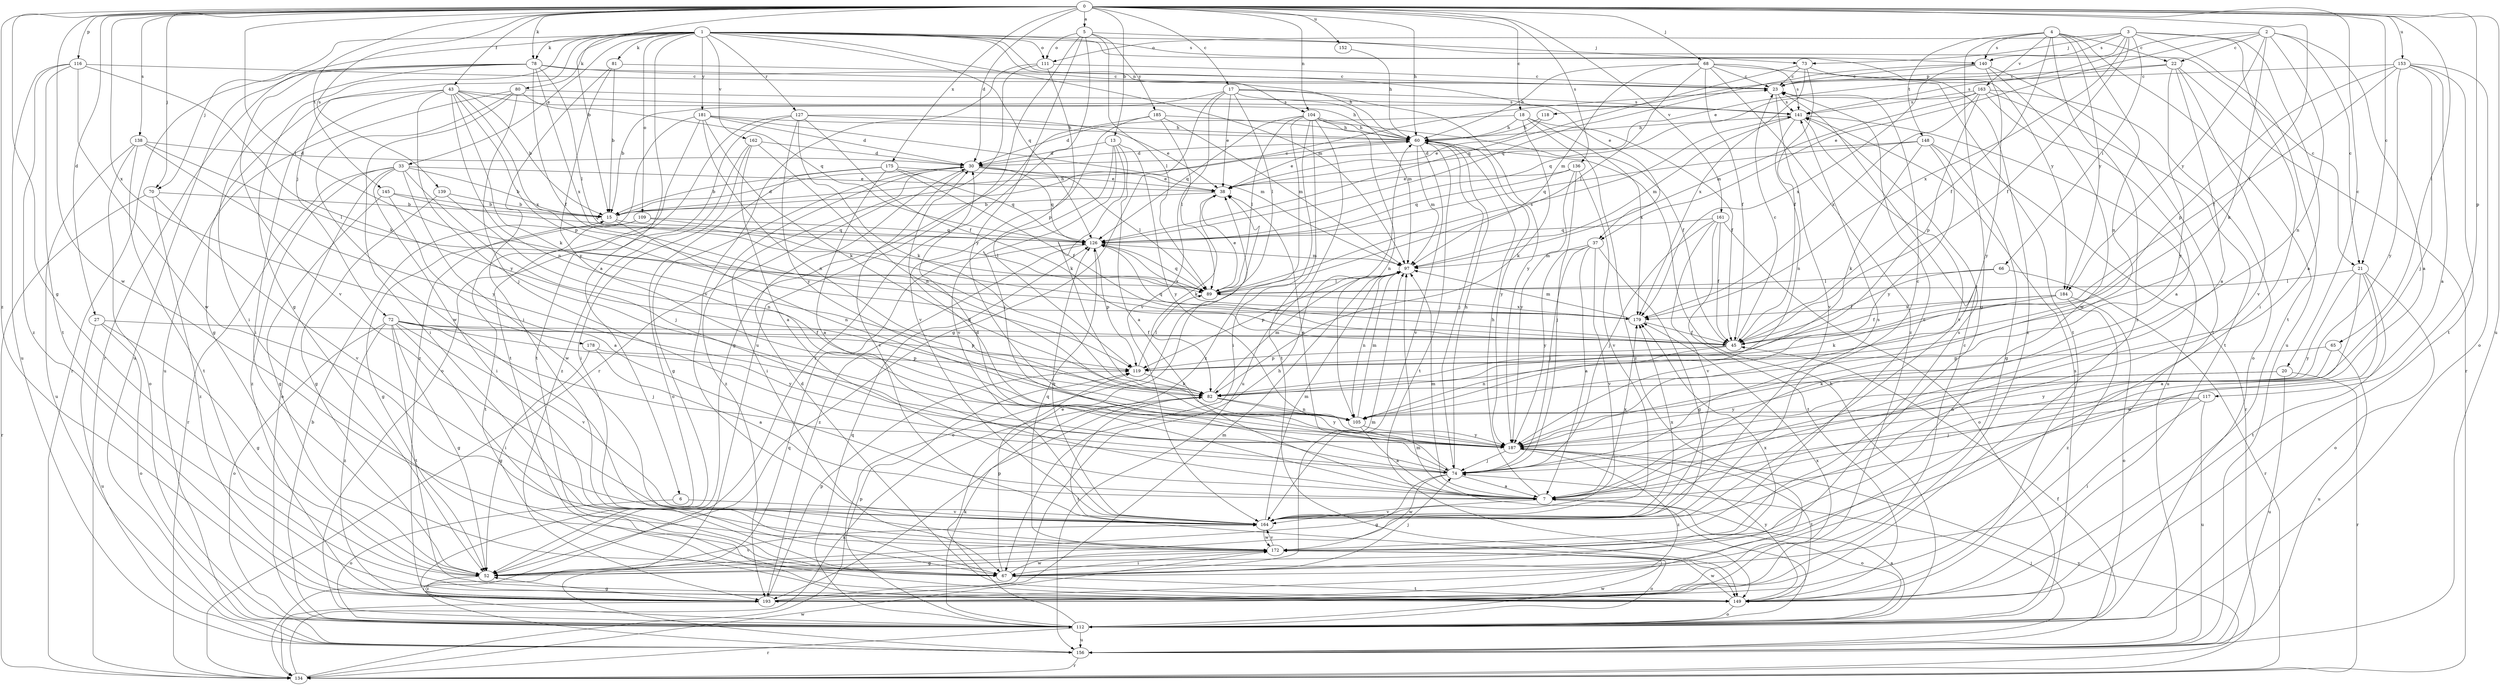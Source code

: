 strict digraph  {
0;
1;
2;
3;
4;
5;
6;
7;
13;
15;
17;
18;
20;
21;
22;
23;
27;
30;
33;
37;
38;
43;
45;
52;
60;
65;
66;
67;
68;
70;
72;
73;
74;
78;
80;
81;
82;
89;
97;
104;
105;
109;
111;
112;
116;
117;
118;
119;
126;
127;
134;
136;
138;
139;
140;
141;
145;
148;
149;
152;
153;
156;
161;
162;
163;
164;
172;
175;
178;
179;
181;
184;
185;
187;
193;
0 -> 5  [label=a];
0 -> 13  [label=b];
0 -> 15  [label=b];
0 -> 17  [label=c];
0 -> 18  [label=c];
0 -> 20  [label=c];
0 -> 21  [label=c];
0 -> 27  [label=d];
0 -> 30  [label=d];
0 -> 43  [label=f];
0 -> 45  [label=f];
0 -> 52  [label=g];
0 -> 60  [label=h];
0 -> 65  [label=i];
0 -> 68  [label=j];
0 -> 70  [label=j];
0 -> 78  [label=k];
0 -> 89  [label=l];
0 -> 104  [label=n];
0 -> 116  [label=p];
0 -> 117  [label=p];
0 -> 136  [label=s];
0 -> 138  [label=s];
0 -> 139  [label=s];
0 -> 145  [label=t];
0 -> 152  [label=u];
0 -> 153  [label=u];
0 -> 156  [label=u];
0 -> 161  [label=v];
0 -> 172  [label=w];
0 -> 175  [label=x];
0 -> 178  [label=x];
0 -> 193  [label=z];
1 -> 6  [label=a];
1 -> 21  [label=c];
1 -> 33  [label=e];
1 -> 37  [label=e];
1 -> 52  [label=g];
1 -> 70  [label=j];
1 -> 72  [label=j];
1 -> 78  [label=k];
1 -> 80  [label=k];
1 -> 81  [label=k];
1 -> 97  [label=m];
1 -> 104  [label=n];
1 -> 109  [label=o];
1 -> 111  [label=o];
1 -> 126  [label=q];
1 -> 127  [label=r];
1 -> 134  [label=r];
1 -> 140  [label=s];
1 -> 162  [label=v];
1 -> 181  [label=y];
1 -> 184  [label=y];
2 -> 7  [label=a];
2 -> 21  [label=c];
2 -> 22  [label=c];
2 -> 37  [label=e];
2 -> 38  [label=e];
2 -> 82  [label=k];
2 -> 105  [label=n];
2 -> 184  [label=y];
3 -> 7  [label=a];
3 -> 45  [label=f];
3 -> 66  [label=i];
3 -> 67  [label=i];
3 -> 73  [label=j];
3 -> 111  [label=o];
3 -> 118  [label=p];
3 -> 140  [label=s];
3 -> 156  [label=u];
3 -> 179  [label=x];
4 -> 22  [label=c];
4 -> 45  [label=f];
4 -> 52  [label=g];
4 -> 105  [label=n];
4 -> 140  [label=s];
4 -> 148  [label=t];
4 -> 149  [label=t];
4 -> 163  [label=v];
4 -> 184  [label=y];
4 -> 193  [label=z];
5 -> 73  [label=j];
5 -> 89  [label=l];
5 -> 111  [label=o];
5 -> 134  [label=r];
5 -> 156  [label=u];
5 -> 185  [label=y];
5 -> 187  [label=y];
6 -> 112  [label=o];
6 -> 164  [label=v];
7 -> 30  [label=d];
7 -> 60  [label=h];
7 -> 97  [label=m];
7 -> 112  [label=o];
7 -> 164  [label=v];
7 -> 179  [label=x];
13 -> 7  [label=a];
13 -> 30  [label=d];
13 -> 74  [label=j];
13 -> 82  [label=k];
13 -> 164  [label=v];
13 -> 187  [label=y];
15 -> 23  [label=c];
15 -> 30  [label=d];
15 -> 60  [label=h];
15 -> 105  [label=n];
15 -> 126  [label=q];
17 -> 15  [label=b];
17 -> 38  [label=e];
17 -> 52  [label=g];
17 -> 89  [label=l];
17 -> 97  [label=m];
17 -> 141  [label=s];
17 -> 164  [label=v];
17 -> 187  [label=y];
18 -> 30  [label=d];
18 -> 45  [label=f];
18 -> 60  [label=h];
18 -> 82  [label=k];
18 -> 179  [label=x];
18 -> 193  [label=z];
20 -> 82  [label=k];
20 -> 134  [label=r];
20 -> 156  [label=u];
20 -> 187  [label=y];
21 -> 7  [label=a];
21 -> 89  [label=l];
21 -> 112  [label=o];
21 -> 149  [label=t];
21 -> 172  [label=w];
21 -> 187  [label=y];
22 -> 7  [label=a];
22 -> 23  [label=c];
22 -> 134  [label=r];
22 -> 141  [label=s];
22 -> 164  [label=v];
22 -> 187  [label=y];
23 -> 141  [label=s];
23 -> 164  [label=v];
27 -> 45  [label=f];
27 -> 52  [label=g];
27 -> 112  [label=o];
27 -> 156  [label=u];
30 -> 38  [label=e];
30 -> 52  [label=g];
30 -> 67  [label=i];
30 -> 89  [label=l];
30 -> 126  [label=q];
30 -> 164  [label=v];
30 -> 193  [label=z];
33 -> 15  [label=b];
33 -> 38  [label=e];
33 -> 67  [label=i];
33 -> 74  [label=j];
33 -> 112  [label=o];
33 -> 134  [label=r];
33 -> 172  [label=w];
33 -> 193  [label=z];
37 -> 7  [label=a];
37 -> 52  [label=g];
37 -> 74  [label=j];
37 -> 97  [label=m];
37 -> 164  [label=v];
37 -> 187  [label=y];
38 -> 15  [label=b];
38 -> 82  [label=k];
43 -> 15  [label=b];
43 -> 52  [label=g];
43 -> 60  [label=h];
43 -> 67  [label=i];
43 -> 82  [label=k];
43 -> 105  [label=n];
43 -> 119  [label=p];
43 -> 141  [label=s];
43 -> 179  [label=x];
43 -> 187  [label=y];
45 -> 23  [label=c];
45 -> 105  [label=n];
45 -> 119  [label=p];
45 -> 126  [label=q];
52 -> 164  [label=v];
52 -> 193  [label=z];
60 -> 30  [label=d];
60 -> 38  [label=e];
60 -> 74  [label=j];
60 -> 97  [label=m];
60 -> 149  [label=t];
60 -> 164  [label=v];
60 -> 187  [label=y];
65 -> 119  [label=p];
65 -> 156  [label=u];
65 -> 187  [label=y];
66 -> 45  [label=f];
66 -> 89  [label=l];
66 -> 134  [label=r];
67 -> 74  [label=j];
67 -> 97  [label=m];
67 -> 119  [label=p];
67 -> 149  [label=t];
67 -> 172  [label=w];
67 -> 179  [label=x];
68 -> 23  [label=c];
68 -> 45  [label=f];
68 -> 60  [label=h];
68 -> 89  [label=l];
68 -> 97  [label=m];
68 -> 141  [label=s];
68 -> 149  [label=t];
68 -> 193  [label=z];
70 -> 15  [label=b];
70 -> 134  [label=r];
70 -> 164  [label=v];
70 -> 193  [label=z];
72 -> 45  [label=f];
72 -> 52  [label=g];
72 -> 67  [label=i];
72 -> 74  [label=j];
72 -> 112  [label=o];
72 -> 119  [label=p];
72 -> 149  [label=t];
72 -> 164  [label=v];
72 -> 187  [label=y];
72 -> 193  [label=z];
73 -> 23  [label=c];
73 -> 45  [label=f];
73 -> 126  [label=q];
73 -> 179  [label=x];
73 -> 193  [label=z];
74 -> 7  [label=a];
74 -> 23  [label=c];
74 -> 30  [label=d];
74 -> 38  [label=e];
74 -> 52  [label=g];
74 -> 60  [label=h];
74 -> 172  [label=w];
78 -> 23  [label=c];
78 -> 45  [label=f];
78 -> 60  [label=h];
78 -> 67  [label=i];
78 -> 89  [label=l];
78 -> 134  [label=r];
78 -> 156  [label=u];
78 -> 164  [label=v];
78 -> 179  [label=x];
80 -> 67  [label=i];
80 -> 74  [label=j];
80 -> 126  [label=q];
80 -> 141  [label=s];
80 -> 156  [label=u];
80 -> 172  [label=w];
81 -> 15  [label=b];
81 -> 23  [label=c];
81 -> 67  [label=i];
81 -> 187  [label=y];
82 -> 97  [label=m];
82 -> 105  [label=n];
82 -> 149  [label=t];
82 -> 187  [label=y];
89 -> 38  [label=e];
89 -> 126  [label=q];
89 -> 141  [label=s];
89 -> 179  [label=x];
97 -> 89  [label=l];
97 -> 105  [label=n];
97 -> 119  [label=p];
104 -> 45  [label=f];
104 -> 60  [label=h];
104 -> 67  [label=i];
104 -> 89  [label=l];
104 -> 105  [label=n];
104 -> 126  [label=q];
104 -> 149  [label=t];
104 -> 156  [label=u];
104 -> 193  [label=z];
105 -> 7  [label=a];
105 -> 97  [label=m];
105 -> 187  [label=y];
109 -> 52  [label=g];
109 -> 89  [label=l];
109 -> 126  [label=q];
109 -> 149  [label=t];
111 -> 23  [label=c];
111 -> 119  [label=p];
111 -> 134  [label=r];
111 -> 164  [label=v];
112 -> 7  [label=a];
112 -> 15  [label=b];
112 -> 38  [label=e];
112 -> 60  [label=h];
112 -> 82  [label=k];
112 -> 97  [label=m];
112 -> 119  [label=p];
112 -> 126  [label=q];
112 -> 134  [label=r];
112 -> 141  [label=s];
112 -> 156  [label=u];
112 -> 172  [label=w];
116 -> 23  [label=c];
116 -> 82  [label=k];
116 -> 149  [label=t];
116 -> 156  [label=u];
116 -> 172  [label=w];
116 -> 193  [label=z];
117 -> 67  [label=i];
117 -> 74  [label=j];
117 -> 105  [label=n];
117 -> 156  [label=u];
118 -> 38  [label=e];
118 -> 60  [label=h];
119 -> 82  [label=k];
119 -> 89  [label=l];
126 -> 97  [label=m];
126 -> 119  [label=p];
126 -> 179  [label=x];
126 -> 193  [label=z];
127 -> 38  [label=e];
127 -> 45  [label=f];
127 -> 60  [label=h];
127 -> 82  [label=k];
127 -> 112  [label=o];
127 -> 149  [label=t];
127 -> 187  [label=y];
134 -> 38  [label=e];
134 -> 82  [label=k];
134 -> 172  [label=w];
134 -> 187  [label=y];
136 -> 38  [label=e];
136 -> 74  [label=j];
136 -> 126  [label=q];
136 -> 164  [label=v];
136 -> 187  [label=y];
138 -> 30  [label=d];
138 -> 89  [label=l];
138 -> 112  [label=o];
138 -> 149  [label=t];
138 -> 156  [label=u];
138 -> 187  [label=y];
139 -> 15  [label=b];
139 -> 52  [label=g];
139 -> 105  [label=n];
140 -> 23  [label=c];
140 -> 126  [label=q];
140 -> 149  [label=t];
140 -> 172  [label=w];
140 -> 179  [label=x];
140 -> 187  [label=y];
141 -> 60  [label=h];
141 -> 97  [label=m];
141 -> 105  [label=n];
141 -> 156  [label=u];
141 -> 164  [label=v];
145 -> 7  [label=a];
145 -> 15  [label=b];
145 -> 52  [label=g];
145 -> 126  [label=q];
148 -> 30  [label=d];
148 -> 52  [label=g];
148 -> 82  [label=k];
148 -> 126  [label=q];
148 -> 134  [label=r];
148 -> 187  [label=y];
149 -> 30  [label=d];
149 -> 112  [label=o];
149 -> 172  [label=w];
149 -> 187  [label=y];
152 -> 60  [label=h];
153 -> 7  [label=a];
153 -> 23  [label=c];
153 -> 45  [label=f];
153 -> 74  [label=j];
153 -> 112  [label=o];
153 -> 119  [label=p];
153 -> 149  [label=t];
153 -> 187  [label=y];
156 -> 45  [label=f];
156 -> 74  [label=j];
156 -> 126  [label=q];
156 -> 134  [label=r];
161 -> 45  [label=f];
161 -> 74  [label=j];
161 -> 112  [label=o];
161 -> 126  [label=q];
161 -> 149  [label=t];
161 -> 164  [label=v];
162 -> 7  [label=a];
162 -> 30  [label=d];
162 -> 67  [label=i];
162 -> 105  [label=n];
162 -> 193  [label=z];
163 -> 7  [label=a];
163 -> 97  [label=m];
163 -> 112  [label=o];
163 -> 119  [label=p];
163 -> 126  [label=q];
163 -> 141  [label=s];
163 -> 149  [label=t];
163 -> 179  [label=x];
164 -> 97  [label=m];
164 -> 126  [label=q];
164 -> 141  [label=s];
164 -> 172  [label=w];
164 -> 179  [label=x];
172 -> 23  [label=c];
172 -> 52  [label=g];
172 -> 67  [label=i];
172 -> 112  [label=o];
172 -> 126  [label=q];
172 -> 141  [label=s];
172 -> 164  [label=v];
175 -> 7  [label=a];
175 -> 15  [label=b];
175 -> 38  [label=e];
175 -> 45  [label=f];
175 -> 112  [label=o];
175 -> 126  [label=q];
178 -> 7  [label=a];
178 -> 52  [label=g];
178 -> 119  [label=p];
179 -> 45  [label=f];
179 -> 97  [label=m];
181 -> 30  [label=d];
181 -> 60  [label=h];
181 -> 82  [label=k];
181 -> 97  [label=m];
181 -> 105  [label=n];
181 -> 149  [label=t];
181 -> 193  [label=z];
184 -> 45  [label=f];
184 -> 82  [label=k];
184 -> 112  [label=o];
184 -> 179  [label=x];
184 -> 193  [label=z];
185 -> 52  [label=g];
185 -> 60  [label=h];
185 -> 89  [label=l];
185 -> 97  [label=m];
185 -> 164  [label=v];
187 -> 74  [label=j];
187 -> 149  [label=t];
187 -> 193  [label=z];
193 -> 23  [label=c];
193 -> 52  [label=g];
193 -> 60  [label=h];
193 -> 97  [label=m];
193 -> 119  [label=p];
193 -> 134  [label=r];
193 -> 179  [label=x];
}
